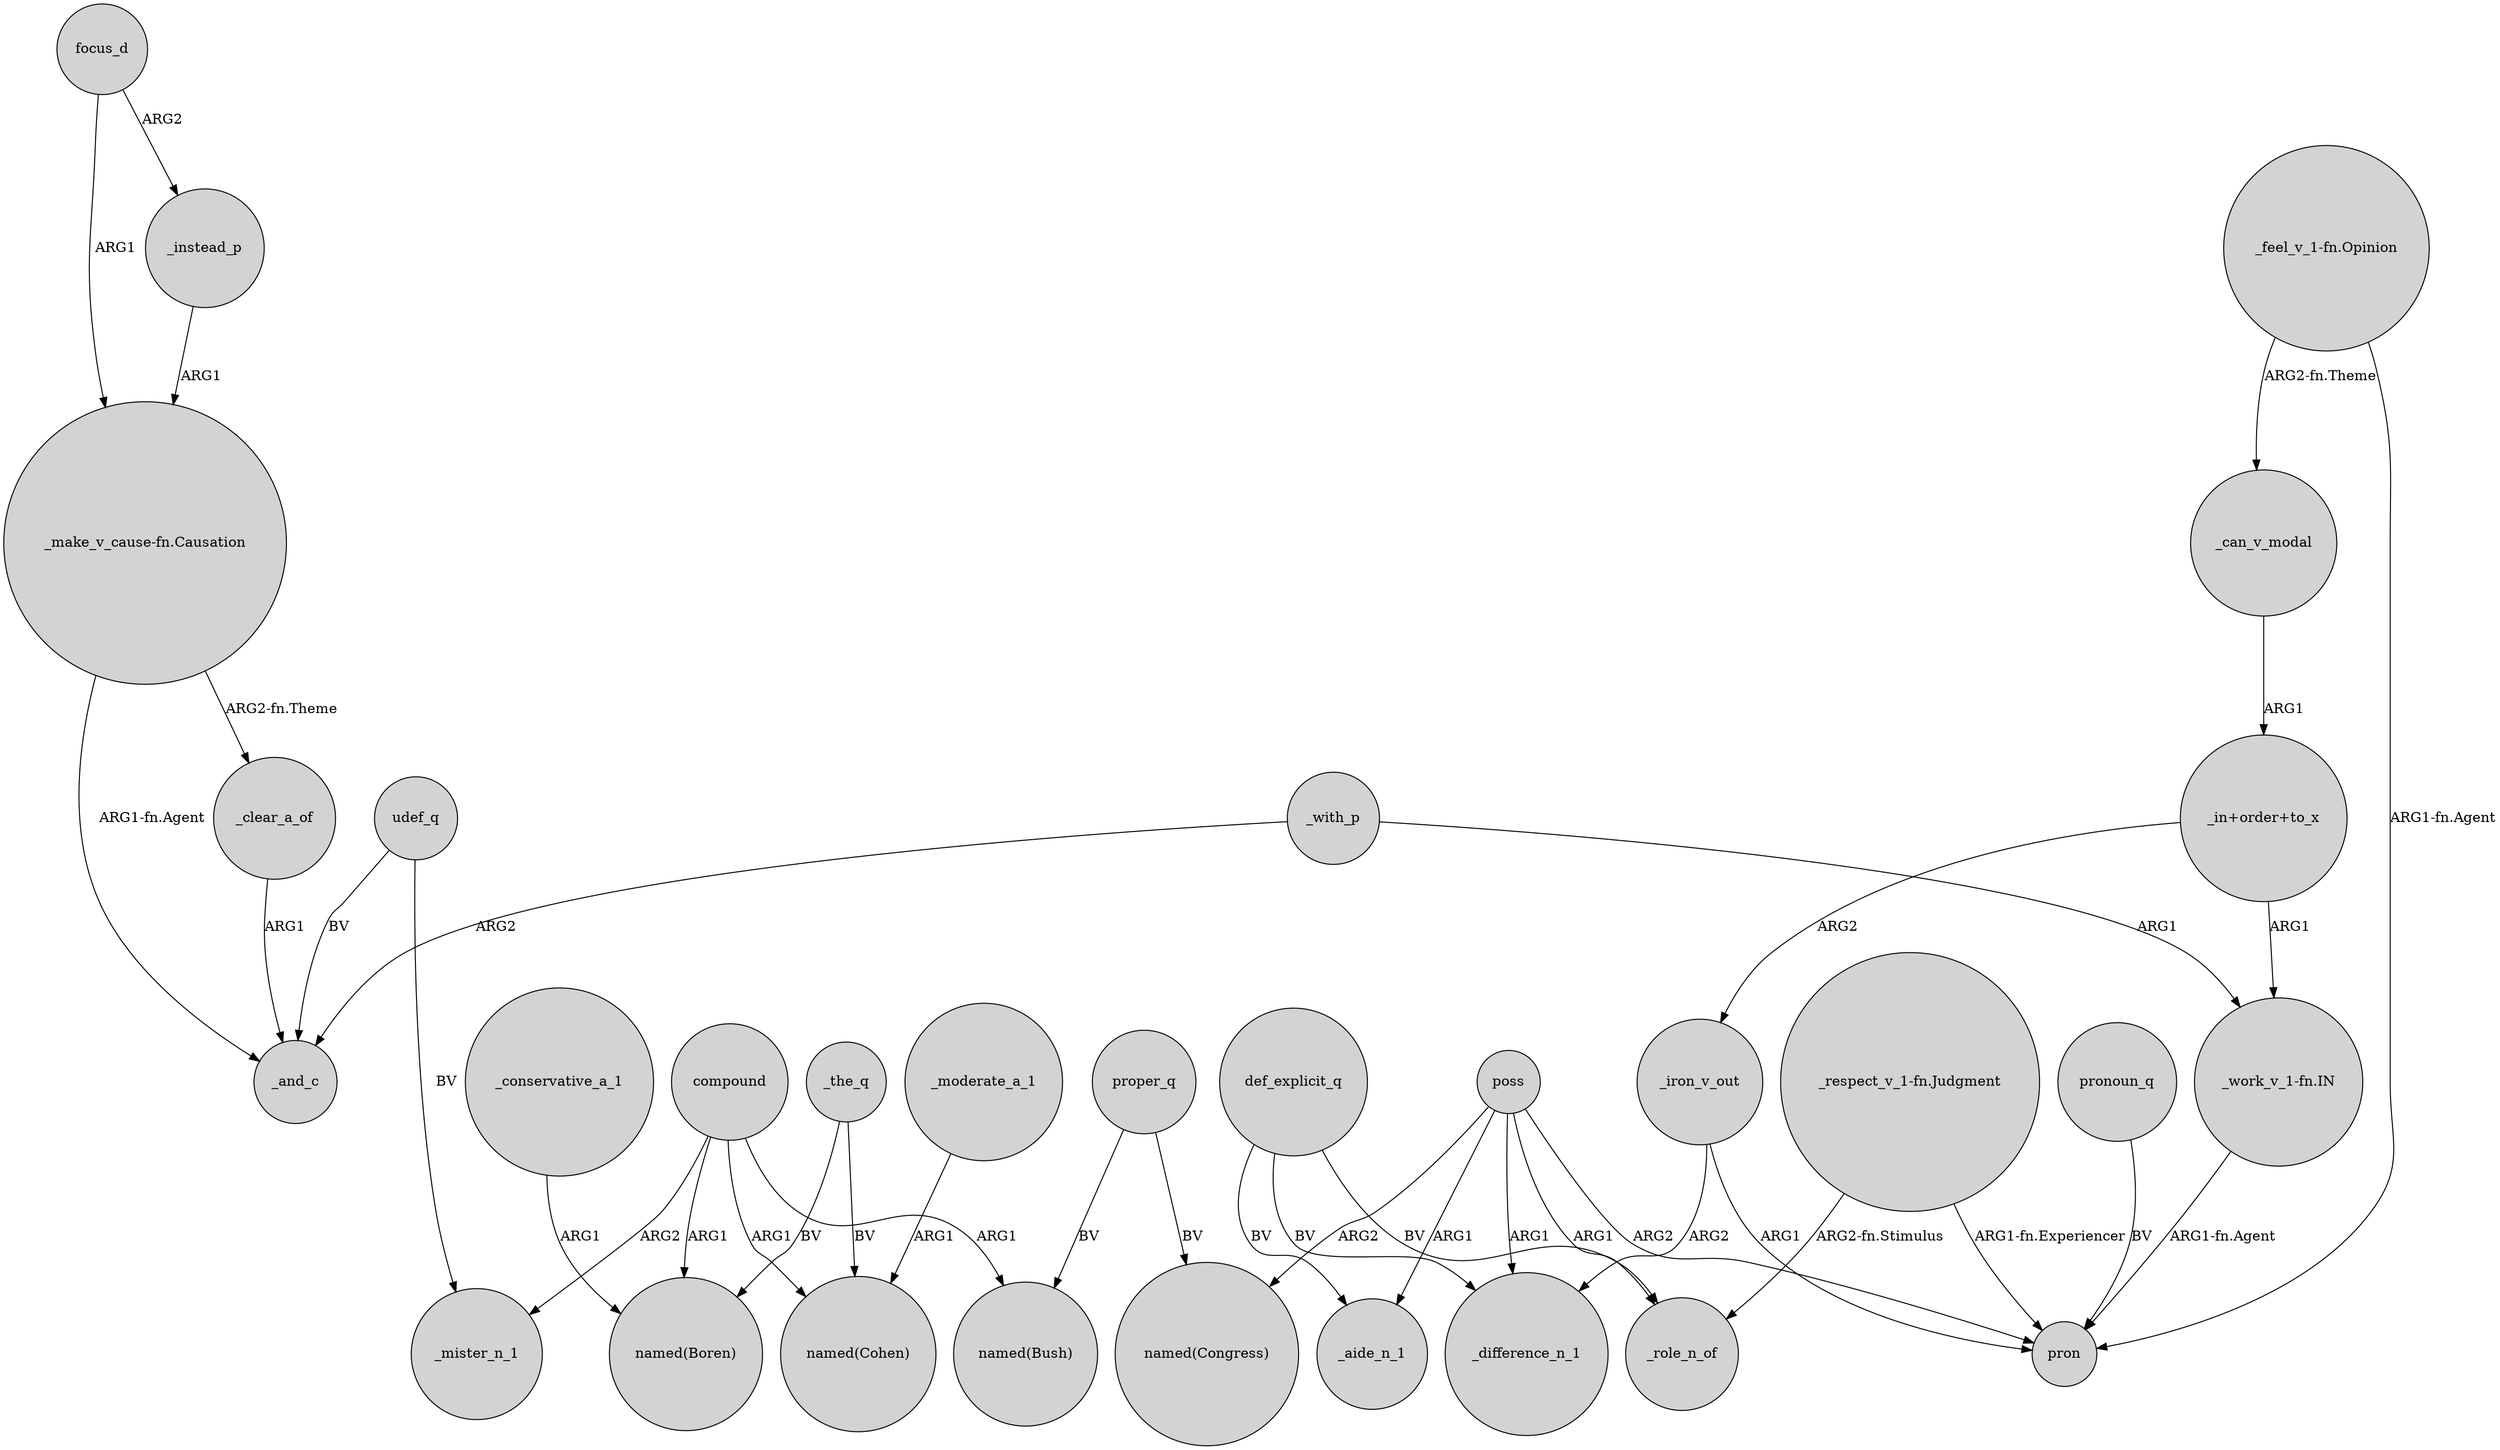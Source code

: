 digraph {
	node [shape=circle style=filled]
	_with_p -> _and_c [label=ARG2]
	_the_q -> "named(Boren)" [label=BV]
	"_feel_v_1-fn.Opinion" -> _can_v_modal [label="ARG2-fn.Theme"]
	"_in+order+to_x" -> "_work_v_1-fn.IN" [label=ARG1]
	_moderate_a_1 -> "named(Cohen)" [label=ARG1]
	poss -> pron [label=ARG2]
	compound -> _mister_n_1 [label=ARG2]
	"_make_v_cause-fn.Causation" -> _clear_a_of [label="ARG2-fn.Theme"]
	def_explicit_q -> _difference_n_1 [label=BV]
	poss -> _aide_n_1 [label=ARG1]
	udef_q -> _mister_n_1 [label=BV]
	_instead_p -> "_make_v_cause-fn.Causation" [label=ARG1]
	"_respect_v_1-fn.Judgment" -> _role_n_of [label="ARG2-fn.Stimulus"]
	_iron_v_out -> _difference_n_1 [label=ARG2]
	poss -> _role_n_of [label=ARG1]
	_clear_a_of -> _and_c [label=ARG1]
	proper_q -> "named(Congress)" [label=BV]
	_the_q -> "named(Cohen)" [label=BV]
	compound -> "named(Cohen)" [label=ARG1]
	compound -> "named(Boren)" [label=ARG1]
	pronoun_q -> pron [label=BV]
	_conservative_a_1 -> "named(Boren)" [label=ARG1]
	"_work_v_1-fn.IN" -> pron [label="ARG1-fn.Agent"]
	focus_d -> "_make_v_cause-fn.Causation" [label=ARG1]
	"_respect_v_1-fn.Judgment" -> pron [label="ARG1-fn.Experiencer"]
	proper_q -> "named(Bush)" [label=BV]
	_iron_v_out -> pron [label=ARG1]
	def_explicit_q -> _aide_n_1 [label=BV]
	poss -> _difference_n_1 [label=ARG1]
	def_explicit_q -> _role_n_of [label=BV]
	poss -> "named(Congress)" [label=ARG2]
	"_feel_v_1-fn.Opinion" -> pron [label="ARG1-fn.Agent"]
	udef_q -> _and_c [label=BV]
	"_in+order+to_x" -> _iron_v_out [label=ARG2]
	_with_p -> "_work_v_1-fn.IN" [label=ARG1]
	_can_v_modal -> "_in+order+to_x" [label=ARG1]
	focus_d -> _instead_p [label=ARG2]
	compound -> "named(Bush)" [label=ARG1]
	"_make_v_cause-fn.Causation" -> _and_c [label="ARG1-fn.Agent"]
}
